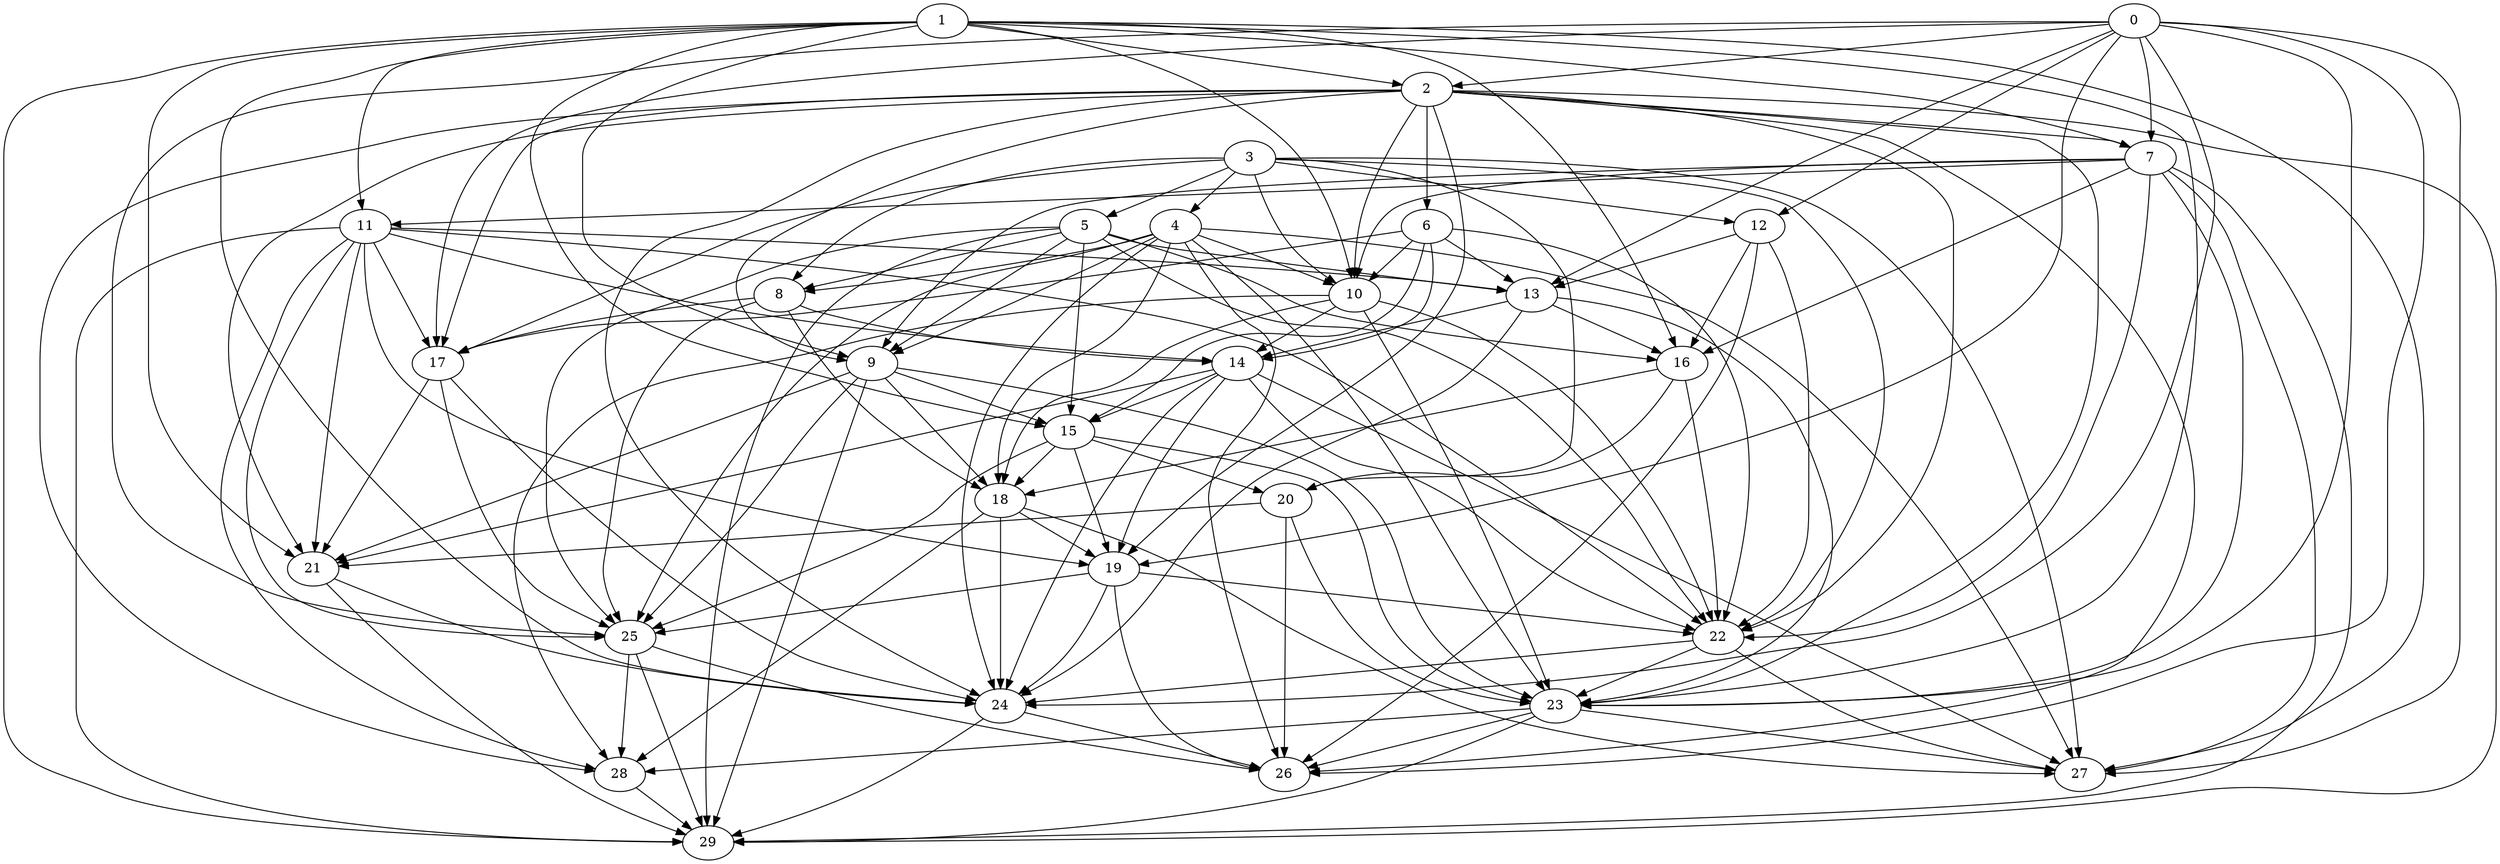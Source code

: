 digraph "Random_Nodes_30_Density_5.03_CCR_0.99_WeightType_Random_Homogeneous-4" {
0 [Weight=40];
1 [Weight=25];
2 [Weight=45];
3 [Weight=30];
6 [Weight=40];
7 [Weight=20];
4 [Weight=15];
11 [Weight=45];
10 [Weight=50];
5 [Weight=15];
12 [Weight=20];
8 [Weight=25];
13 [Weight=20];
14 [Weight=45];
9 [Weight=40];
15 [Weight=35];
16 [Weight=25];
18 [Weight=50];
19 [Weight=20];
17 [Weight=35];
20 [Weight=30];
22 [Weight=45];
25 [Weight=35];
21 [Weight=50];
23 [Weight=10];
28 [Weight=25];
24 [Weight=10];
27 [Weight=20];
29 [Weight=15];
26 [Weight=10];
3 -> 8 [Weight=3];
2 -> 22 [Weight=10];
7 -> 16 [Weight=8];
19 -> 22 [Weight=6];
23 -> 26 [Weight=10];
3 -> 4 [Weight=6];
15 -> 25 [Weight=6];
0 -> 13 [Weight=8];
10 -> 23 [Weight=8];
4 -> 27 [Weight=7];
8 -> 14 [Weight=7];
7 -> 22 [Weight=7];
6 -> 15 [Weight=5];
2 -> 26 [Weight=4];
11 -> 13 [Weight=3];
4 -> 23 [Weight=3];
7 -> 10 [Weight=6];
24 -> 26 [Weight=4];
21 -> 24 [Weight=3];
14 -> 15 [Weight=6];
4 -> 8 [Weight=9];
1 -> 2 [Weight=5];
3 -> 10 [Weight=8];
11 -> 29 [Weight=4];
16 -> 20 [Weight=10];
1 -> 29 [Weight=4];
25 -> 28 [Weight=10];
2 -> 24 [Weight=8];
3 -> 12 [Weight=6];
7 -> 23 [Weight=5];
10 -> 22 [Weight=7];
20 -> 21 [Weight=6];
0 -> 24 [Weight=8];
0 -> 7 [Weight=5];
11 -> 14 [Weight=10];
13 -> 23 [Weight=10];
5 -> 15 [Weight=5];
18 -> 27 [Weight=4];
7 -> 11 [Weight=10];
1 -> 16 [Weight=8];
9 -> 25 [Weight=6];
0 -> 25 [Weight=7];
1 -> 15 [Weight=5];
0 -> 27 [Weight=6];
11 -> 17 [Weight=5];
14 -> 27 [Weight=7];
12 -> 16 [Weight=3];
16 -> 22 [Weight=2];
1 -> 21 [Weight=7];
9 -> 15 [Weight=10];
2 -> 6 [Weight=8];
12 -> 22 [Weight=3];
6 -> 14 [Weight=4];
6 -> 22 [Weight=3];
5 -> 13 [Weight=5];
11 -> 25 [Weight=9];
18 -> 24 [Weight=5];
13 -> 16 [Weight=2];
19 -> 25 [Weight=3];
0 -> 19 [Weight=6];
19 -> 26 [Weight=2];
4 -> 18 [Weight=2];
11 -> 22 [Weight=6];
22 -> 23 [Weight=2];
5 -> 22 [Weight=8];
3 -> 20 [Weight=3];
16 -> 18 [Weight=8];
21 -> 29 [Weight=6];
23 -> 27 [Weight=10];
2 -> 9 [Weight=7];
9 -> 21 [Weight=7];
22 -> 27 [Weight=6];
3 -> 17 [Weight=8];
2 -> 17 [Weight=4];
1 -> 24 [Weight=3];
8 -> 25 [Weight=4];
13 -> 24 [Weight=10];
22 -> 24 [Weight=2];
4 -> 24 [Weight=7];
11 -> 21 [Weight=5];
3 -> 22 [Weight=8];
2 -> 7 [Weight=4];
9 -> 29 [Weight=6];
12 -> 26 [Weight=10];
0 -> 12 [Weight=7];
11 -> 19 [Weight=2];
0 -> 26 [Weight=7];
10 -> 14 [Weight=9];
1 -> 27 [Weight=3];
3 -> 27 [Weight=6];
14 -> 21 [Weight=6];
20 -> 23 [Weight=6];
15 -> 18 [Weight=7];
9 -> 23 [Weight=7];
3 -> 5 [Weight=6];
1 -> 11 [Weight=6];
8 -> 17 [Weight=8];
2 -> 23 [Weight=8];
25 -> 26 [Weight=2];
2 -> 28 [Weight=6];
4 -> 26 [Weight=9];
1 -> 23 [Weight=5];
1 -> 10 [Weight=9];
23 -> 29 [Weight=7];
1 -> 7 [Weight=9];
23 -> 28 [Weight=10];
8 -> 18 [Weight=2];
5 -> 9 [Weight=6];
14 -> 24 [Weight=7];
13 -> 14 [Weight=3];
7 -> 27 [Weight=3];
6 -> 17 [Weight=4];
18 -> 28 [Weight=6];
11 -> 28 [Weight=7];
14 -> 22 [Weight=6];
6 -> 10 [Weight=4];
12 -> 13 [Weight=6];
2 -> 21 [Weight=8];
9 -> 18 [Weight=7];
19 -> 24 [Weight=8];
2 -> 29 [Weight=10];
17 -> 21 [Weight=5];
10 -> 28 [Weight=5];
0 -> 2 [Weight=2];
7 -> 9 [Weight=5];
2 -> 19 [Weight=6];
25 -> 29 [Weight=10];
24 -> 29 [Weight=3];
0 -> 17 [Weight=6];
14 -> 19 [Weight=9];
2 -> 10 [Weight=2];
5 -> 8 [Weight=3];
10 -> 18 [Weight=2];
28 -> 29 [Weight=7];
5 -> 29 [Weight=2];
4 -> 9 [Weight=5];
7 -> 29 [Weight=3];
15 -> 19 [Weight=9];
0 -> 23 [Weight=6];
15 -> 23 [Weight=6];
17 -> 24 [Weight=2];
4 -> 25 [Weight=4];
1 -> 9 [Weight=6];
5 -> 16 [Weight=10];
18 -> 19 [Weight=2];
6 -> 13 [Weight=3];
5 -> 25 [Weight=2];
4 -> 10 [Weight=3];
15 -> 20 [Weight=7];
17 -> 25 [Weight=3];
20 -> 26 [Weight=8];
}
